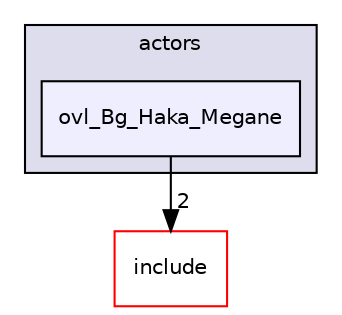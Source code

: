 digraph "src/overlays/actors/ovl_Bg_Haka_Megane" {
  compound=true
  node [ fontsize="10", fontname="Helvetica"];
  edge [ labelfontsize="10", labelfontname="Helvetica"];
  subgraph clusterdir_e93473484be31ce7bcb356bd643a22f8 {
    graph [ bgcolor="#ddddee", pencolor="black", label="actors" fontname="Helvetica", fontsize="10", URL="dir_e93473484be31ce7bcb356bd643a22f8.html"]
  dir_cbcdebcdfa4dd53cfaf41d9fd2360e92 [shape=box, label="ovl_Bg_Haka_Megane", style="filled", fillcolor="#eeeeff", pencolor="black", URL="dir_cbcdebcdfa4dd53cfaf41d9fd2360e92.html"];
  }
  dir_d44c64559bbebec7f509842c48db8b23 [shape=box label="include" fillcolor="white" style="filled" color="red" URL="dir_d44c64559bbebec7f509842c48db8b23.html"];
  dir_cbcdebcdfa4dd53cfaf41d9fd2360e92->dir_d44c64559bbebec7f509842c48db8b23 [headlabel="2", labeldistance=1.5 headhref="dir_000037_000000.html"];
}

